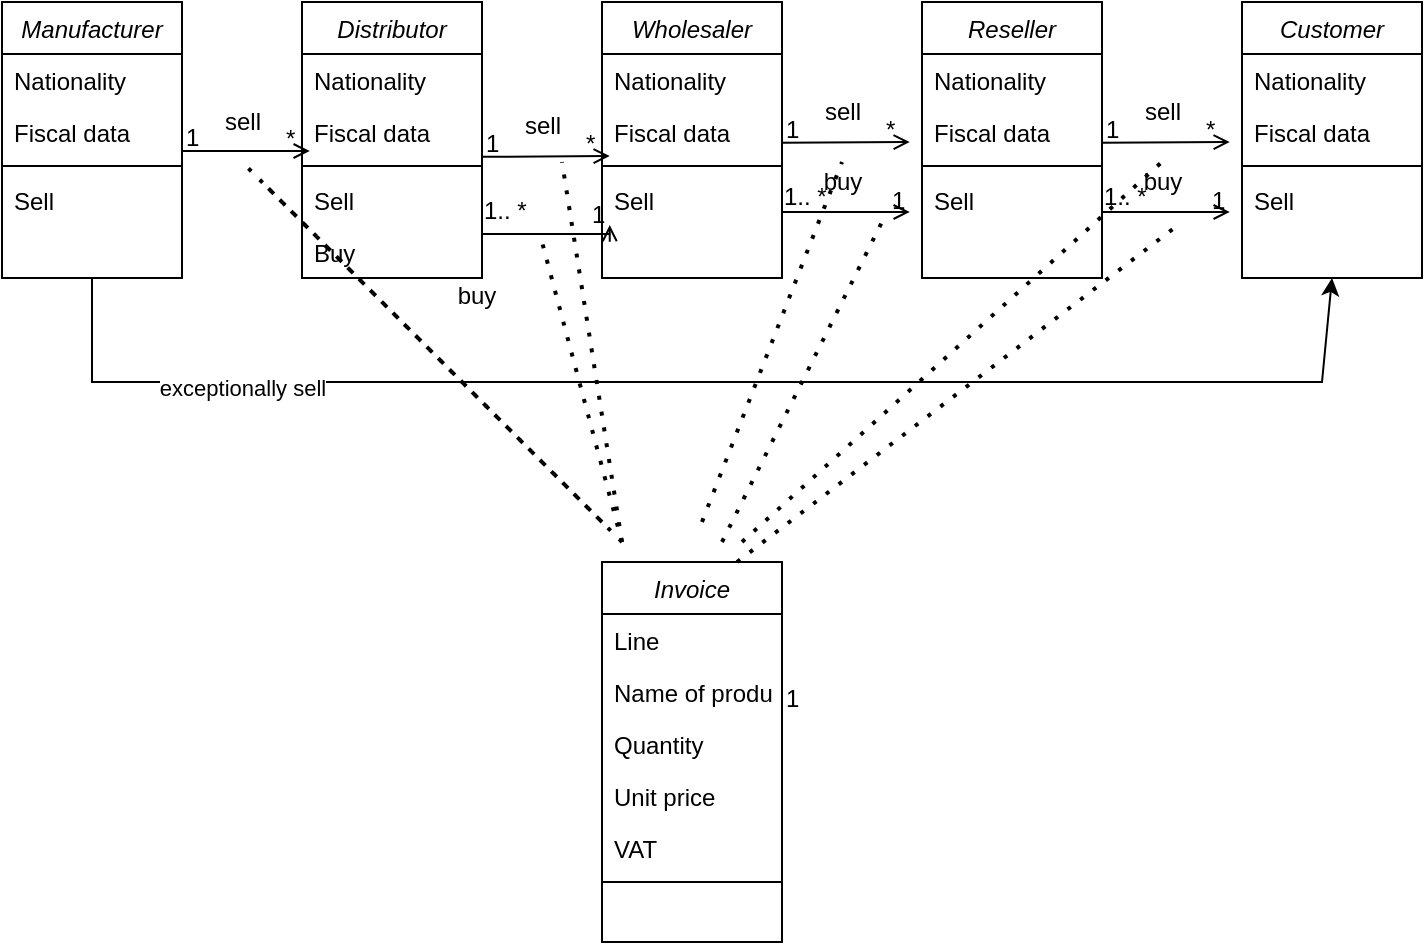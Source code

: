 <mxfile version="20.6.1" type="github">
  <diagram id="C5RBs43oDa-KdzZeNtuy" name="Page-1">
    <mxGraphModel dx="1278" dy="579" grid="1" gridSize="10" guides="1" tooltips="1" connect="1" arrows="1" fold="1" page="1" pageScale="1" pageWidth="827" pageHeight="1169" math="0" shadow="0">
      <root>
        <mxCell id="WIyWlLk6GJQsqaUBKTNV-0" />
        <mxCell id="WIyWlLk6GJQsqaUBKTNV-1" parent="WIyWlLk6GJQsqaUBKTNV-0" />
        <mxCell id="zkfFHV4jXpPFQw0GAbJ--0" value="Manufacturer" style="swimlane;fontStyle=2;align=center;verticalAlign=top;childLayout=stackLayout;horizontal=1;startSize=26;horizontalStack=0;resizeParent=1;resizeLast=0;collapsible=1;marginBottom=0;rounded=0;shadow=0;strokeWidth=1;" parent="WIyWlLk6GJQsqaUBKTNV-1" vertex="1">
          <mxGeometry x="40" y="130" width="90" height="138" as="geometry">
            <mxRectangle x="230" y="140" width="160" height="26" as="alternateBounds" />
          </mxGeometry>
        </mxCell>
        <mxCell id="zkfFHV4jXpPFQw0GAbJ--1" value="Nationality" style="text;align=left;verticalAlign=top;spacingLeft=4;spacingRight=4;overflow=hidden;rotatable=0;points=[[0,0.5],[1,0.5]];portConstraint=eastwest;" parent="zkfFHV4jXpPFQw0GAbJ--0" vertex="1">
          <mxGeometry y="26" width="90" height="26" as="geometry" />
        </mxCell>
        <mxCell id="zkfFHV4jXpPFQw0GAbJ--2" value="Fiscal data" style="text;align=left;verticalAlign=top;spacingLeft=4;spacingRight=4;overflow=hidden;rotatable=0;points=[[0,0.5],[1,0.5]];portConstraint=eastwest;rounded=0;shadow=0;html=0;" parent="zkfFHV4jXpPFQw0GAbJ--0" vertex="1">
          <mxGeometry y="52" width="90" height="26" as="geometry" />
        </mxCell>
        <mxCell id="zkfFHV4jXpPFQw0GAbJ--4" value="" style="line;html=1;strokeWidth=1;align=left;verticalAlign=middle;spacingTop=-1;spacingLeft=3;spacingRight=3;rotatable=0;labelPosition=right;points=[];portConstraint=eastwest;" parent="zkfFHV4jXpPFQw0GAbJ--0" vertex="1">
          <mxGeometry y="78" width="90" height="8" as="geometry" />
        </mxCell>
        <mxCell id="zkfFHV4jXpPFQw0GAbJ--5" value="Sell" style="text;align=left;verticalAlign=top;spacingLeft=4;spacingRight=4;overflow=hidden;rotatable=0;points=[[0,0.5],[1,0.5]];portConstraint=eastwest;" parent="zkfFHV4jXpPFQw0GAbJ--0" vertex="1">
          <mxGeometry y="86" width="90" height="26" as="geometry" />
        </mxCell>
        <mxCell id="zkfFHV4jXpPFQw0GAbJ--26" value="" style="endArrow=open;shadow=0;strokeWidth=1;rounded=0;endFill=1;edgeStyle=elbowEdgeStyle;elbow=vertical;entryX=0.043;entryY=0.869;entryDx=0;entryDy=0;entryPerimeter=0;" parent="WIyWlLk6GJQsqaUBKTNV-1" source="zkfFHV4jXpPFQw0GAbJ--0" target="7GwwyGA9GpcaLAOJipFX-40" edge="1">
          <mxGeometry x="0.5" y="41" relative="1" as="geometry">
            <mxPoint x="380" y="192" as="sourcePoint" />
            <mxPoint x="190.792" y="202.202" as="targetPoint" />
            <mxPoint x="-40" y="32" as="offset" />
            <Array as="points" />
          </mxGeometry>
        </mxCell>
        <mxCell id="zkfFHV4jXpPFQw0GAbJ--27" value="1" style="resizable=0;align=left;verticalAlign=bottom;labelBackgroundColor=none;fontSize=12;" parent="zkfFHV4jXpPFQw0GAbJ--26" connectable="0" vertex="1">
          <mxGeometry x="-1" relative="1" as="geometry">
            <mxPoint y="2" as="offset" />
          </mxGeometry>
        </mxCell>
        <mxCell id="zkfFHV4jXpPFQw0GAbJ--29" value="sell" style="text;html=1;resizable=0;points=[];;align=center;verticalAlign=middle;labelBackgroundColor=none;rounded=0;shadow=0;strokeWidth=1;fontSize=12;" parent="zkfFHV4jXpPFQw0GAbJ--26" vertex="1" connectable="0">
          <mxGeometry x="0.5" y="49" relative="1" as="geometry">
            <mxPoint x="-18" y="34" as="offset" />
          </mxGeometry>
        </mxCell>
        <mxCell id="7GwwyGA9GpcaLAOJipFX-23" value="Customer" style="swimlane;fontStyle=2;align=center;verticalAlign=top;childLayout=stackLayout;horizontal=1;startSize=26;horizontalStack=0;resizeParent=1;resizeLast=0;collapsible=1;marginBottom=0;rounded=0;shadow=0;strokeWidth=1;" vertex="1" parent="WIyWlLk6GJQsqaUBKTNV-1">
          <mxGeometry x="660" y="130" width="90" height="138" as="geometry">
            <mxRectangle x="230" y="140" width="160" height="26" as="alternateBounds" />
          </mxGeometry>
        </mxCell>
        <mxCell id="7GwwyGA9GpcaLAOJipFX-24" value="Nationality" style="text;align=left;verticalAlign=top;spacingLeft=4;spacingRight=4;overflow=hidden;rotatable=0;points=[[0,0.5],[1,0.5]];portConstraint=eastwest;" vertex="1" parent="7GwwyGA9GpcaLAOJipFX-23">
          <mxGeometry y="26" width="90" height="26" as="geometry" />
        </mxCell>
        <mxCell id="7GwwyGA9GpcaLAOJipFX-25" value="Fiscal data" style="text;align=left;verticalAlign=top;spacingLeft=4;spacingRight=4;overflow=hidden;rotatable=0;points=[[0,0.5],[1,0.5]];portConstraint=eastwest;rounded=0;shadow=0;html=0;" vertex="1" parent="7GwwyGA9GpcaLAOJipFX-23">
          <mxGeometry y="52" width="90" height="26" as="geometry" />
        </mxCell>
        <mxCell id="7GwwyGA9GpcaLAOJipFX-26" value="" style="line;html=1;strokeWidth=1;align=left;verticalAlign=middle;spacingTop=-1;spacingLeft=3;spacingRight=3;rotatable=0;labelPosition=right;points=[];portConstraint=eastwest;" vertex="1" parent="7GwwyGA9GpcaLAOJipFX-23">
          <mxGeometry y="78" width="90" height="8" as="geometry" />
        </mxCell>
        <mxCell id="7GwwyGA9GpcaLAOJipFX-27" value="Sell" style="text;align=left;verticalAlign=top;spacingLeft=4;spacingRight=4;overflow=hidden;rotatable=0;points=[[0,0.5],[1,0.5]];portConstraint=eastwest;" vertex="1" parent="7GwwyGA9GpcaLAOJipFX-23">
          <mxGeometry y="86" width="90" height="26" as="geometry" />
        </mxCell>
        <mxCell id="7GwwyGA9GpcaLAOJipFX-33" value="Reseller" style="swimlane;fontStyle=2;align=center;verticalAlign=top;childLayout=stackLayout;horizontal=1;startSize=26;horizontalStack=0;resizeParent=1;resizeLast=0;collapsible=1;marginBottom=0;rounded=0;shadow=0;strokeWidth=1;" vertex="1" parent="WIyWlLk6GJQsqaUBKTNV-1">
          <mxGeometry x="500" y="130" width="90" height="138" as="geometry">
            <mxRectangle x="230" y="140" width="160" height="26" as="alternateBounds" />
          </mxGeometry>
        </mxCell>
        <mxCell id="7GwwyGA9GpcaLAOJipFX-34" value="Nationality" style="text;align=left;verticalAlign=top;spacingLeft=4;spacingRight=4;overflow=hidden;rotatable=0;points=[[0,0.5],[1,0.5]];portConstraint=eastwest;" vertex="1" parent="7GwwyGA9GpcaLAOJipFX-33">
          <mxGeometry y="26" width="90" height="26" as="geometry" />
        </mxCell>
        <mxCell id="7GwwyGA9GpcaLAOJipFX-35" value="Fiscal data" style="text;align=left;verticalAlign=top;spacingLeft=4;spacingRight=4;overflow=hidden;rotatable=0;points=[[0,0.5],[1,0.5]];portConstraint=eastwest;rounded=0;shadow=0;html=0;" vertex="1" parent="7GwwyGA9GpcaLAOJipFX-33">
          <mxGeometry y="52" width="90" height="26" as="geometry" />
        </mxCell>
        <mxCell id="7GwwyGA9GpcaLAOJipFX-36" value="" style="line;html=1;strokeWidth=1;align=left;verticalAlign=middle;spacingTop=-1;spacingLeft=3;spacingRight=3;rotatable=0;labelPosition=right;points=[];portConstraint=eastwest;" vertex="1" parent="7GwwyGA9GpcaLAOJipFX-33">
          <mxGeometry y="78" width="90" height="8" as="geometry" />
        </mxCell>
        <mxCell id="7GwwyGA9GpcaLAOJipFX-37" value="Sell" style="text;align=left;verticalAlign=top;spacingLeft=4;spacingRight=4;overflow=hidden;rotatable=0;points=[[0,0.5],[1,0.5]];portConstraint=eastwest;" vertex="1" parent="7GwwyGA9GpcaLAOJipFX-33">
          <mxGeometry y="86" width="90" height="26" as="geometry" />
        </mxCell>
        <mxCell id="7GwwyGA9GpcaLAOJipFX-38" value="Distributor" style="swimlane;fontStyle=2;align=center;verticalAlign=top;childLayout=stackLayout;horizontal=1;startSize=26;horizontalStack=0;resizeParent=1;resizeLast=0;collapsible=1;marginBottom=0;rounded=0;shadow=0;strokeWidth=1;" vertex="1" parent="WIyWlLk6GJQsqaUBKTNV-1">
          <mxGeometry x="190" y="130" width="90" height="138" as="geometry">
            <mxRectangle x="230" y="140" width="160" height="26" as="alternateBounds" />
          </mxGeometry>
        </mxCell>
        <mxCell id="7GwwyGA9GpcaLAOJipFX-39" value="Nationality" style="text;align=left;verticalAlign=top;spacingLeft=4;spacingRight=4;overflow=hidden;rotatable=0;points=[[0,0.5],[1,0.5]];portConstraint=eastwest;" vertex="1" parent="7GwwyGA9GpcaLAOJipFX-38">
          <mxGeometry y="26" width="90" height="26" as="geometry" />
        </mxCell>
        <mxCell id="7GwwyGA9GpcaLAOJipFX-40" value="Fiscal data" style="text;align=left;verticalAlign=top;spacingLeft=4;spacingRight=4;overflow=hidden;rotatable=0;points=[[0,0.5],[1,0.5]];portConstraint=eastwest;rounded=0;shadow=0;html=0;" vertex="1" parent="7GwwyGA9GpcaLAOJipFX-38">
          <mxGeometry y="52" width="90" height="26" as="geometry" />
        </mxCell>
        <mxCell id="7GwwyGA9GpcaLAOJipFX-41" value="" style="line;html=1;strokeWidth=1;align=left;verticalAlign=middle;spacingTop=-1;spacingLeft=3;spacingRight=3;rotatable=0;labelPosition=right;points=[];portConstraint=eastwest;" vertex="1" parent="7GwwyGA9GpcaLAOJipFX-38">
          <mxGeometry y="78" width="90" height="8" as="geometry" />
        </mxCell>
        <mxCell id="7GwwyGA9GpcaLAOJipFX-42" value="Sell" style="text;align=left;verticalAlign=top;spacingLeft=4;spacingRight=4;overflow=hidden;rotatable=0;points=[[0,0.5],[1,0.5]];portConstraint=eastwest;" vertex="1" parent="7GwwyGA9GpcaLAOJipFX-38">
          <mxGeometry y="86" width="90" height="26" as="geometry" />
        </mxCell>
        <mxCell id="7GwwyGA9GpcaLAOJipFX-44" value="Buy" style="text;align=left;verticalAlign=top;spacingLeft=4;spacingRight=4;overflow=hidden;rotatable=0;points=[[0,0.5],[1,0.5]];portConstraint=eastwest;" vertex="1" parent="7GwwyGA9GpcaLAOJipFX-38">
          <mxGeometry y="112" width="90" height="26" as="geometry" />
        </mxCell>
        <mxCell id="7GwwyGA9GpcaLAOJipFX-45" value="*" style="resizable=0;align=left;verticalAlign=bottom;labelBackgroundColor=none;fontSize=12;" connectable="0" vertex="1" parent="WIyWlLk6GJQsqaUBKTNV-1">
          <mxGeometry x="180" y="207" as="geometry" />
        </mxCell>
        <mxCell id="7GwwyGA9GpcaLAOJipFX-51" value="" style="endArrow=open;shadow=0;strokeWidth=1;rounded=0;endFill=1;edgeStyle=elbowEdgeStyle;elbow=vertical;entryX=0.043;entryY=0.869;entryDx=0;entryDy=0;entryPerimeter=0;startArrow=none;" edge="1" parent="WIyWlLk6GJQsqaUBKTNV-1" source="7GwwyGA9GpcaLAOJipFX-28">
          <mxGeometry x="0.5" y="41" relative="1" as="geometry">
            <mxPoint x="280" y="242" as="sourcePoint" />
            <mxPoint x="343.87" y="241.594" as="targetPoint" />
            <mxPoint x="-40" y="32" as="offset" />
            <Array as="points" />
          </mxGeometry>
        </mxCell>
        <mxCell id="7GwwyGA9GpcaLAOJipFX-53" value="buy" style="text;html=1;resizable=0;points=[];;align=center;verticalAlign=middle;labelBackgroundColor=none;rounded=0;shadow=0;strokeWidth=1;fontSize=12;" vertex="1" connectable="0" parent="7GwwyGA9GpcaLAOJipFX-51">
          <mxGeometry x="0.5" y="49" relative="1" as="geometry">
            <mxPoint x="-18" y="34" as="offset" />
          </mxGeometry>
        </mxCell>
        <mxCell id="7GwwyGA9GpcaLAOJipFX-54" value="1   " style="resizable=0;align=left;verticalAlign=bottom;labelBackgroundColor=none;fontSize=12;" connectable="0" vertex="1" parent="WIyWlLk6GJQsqaUBKTNV-1">
          <mxGeometry x="330" y="244" as="geometry">
            <mxPoint x="3" y="1" as="offset" />
          </mxGeometry>
        </mxCell>
        <mxCell id="7GwwyGA9GpcaLAOJipFX-55" value="" style="endArrow=open;shadow=0;strokeWidth=1;rounded=0;endFill=1;edgeStyle=elbowEdgeStyle;elbow=vertical;entryX=0.043;entryY=0.869;entryDx=0;entryDy=0;entryPerimeter=0;" edge="1" parent="WIyWlLk6GJQsqaUBKTNV-1">
          <mxGeometry x="0.5" y="41" relative="1" as="geometry">
            <mxPoint x="280" y="207.41" as="sourcePoint" />
            <mxPoint x="343.87" y="207.004" as="targetPoint" />
            <mxPoint x="-40" y="32" as="offset" />
            <Array as="points" />
          </mxGeometry>
        </mxCell>
        <mxCell id="7GwwyGA9GpcaLAOJipFX-56" value="1" style="resizable=0;align=left;verticalAlign=bottom;labelBackgroundColor=none;fontSize=12;" connectable="0" vertex="1" parent="7GwwyGA9GpcaLAOJipFX-55">
          <mxGeometry x="-1" relative="1" as="geometry">
            <mxPoint y="2" as="offset" />
          </mxGeometry>
        </mxCell>
        <mxCell id="7GwwyGA9GpcaLAOJipFX-57" value="sell" style="text;html=1;resizable=0;points=[];;align=center;verticalAlign=middle;labelBackgroundColor=none;rounded=0;shadow=0;strokeWidth=1;fontSize=12;" vertex="1" connectable="0" parent="7GwwyGA9GpcaLAOJipFX-55">
          <mxGeometry x="0.5" y="49" relative="1" as="geometry">
            <mxPoint x="-18" y="34" as="offset" />
          </mxGeometry>
        </mxCell>
        <mxCell id="7GwwyGA9GpcaLAOJipFX-58" value="*" style="resizable=0;align=left;verticalAlign=bottom;labelBackgroundColor=none;fontSize=12;" connectable="0" vertex="1" parent="WIyWlLk6GJQsqaUBKTNV-1">
          <mxGeometry x="330" y="209.41" as="geometry" />
        </mxCell>
        <mxCell id="7GwwyGA9GpcaLAOJipFX-59" value="" style="endArrow=open;shadow=0;strokeWidth=1;rounded=0;endFill=1;edgeStyle=elbowEdgeStyle;elbow=vertical;entryX=0.043;entryY=0.869;entryDx=0;entryDy=0;entryPerimeter=0;" edge="1" parent="WIyWlLk6GJQsqaUBKTNV-1">
          <mxGeometry x="0.5" y="41" relative="1" as="geometry">
            <mxPoint x="430" y="235" as="sourcePoint" />
            <mxPoint x="493.87" y="234.594" as="targetPoint" />
            <mxPoint x="-40" y="32" as="offset" />
            <Array as="points" />
          </mxGeometry>
        </mxCell>
        <mxCell id="7GwwyGA9GpcaLAOJipFX-60" value="1.. *" style="resizable=0;align=left;verticalAlign=bottom;labelBackgroundColor=none;fontSize=12;" connectable="0" vertex="1" parent="7GwwyGA9GpcaLAOJipFX-59">
          <mxGeometry x="-1" relative="1" as="geometry">
            <mxPoint x="-1" y="1" as="offset" />
          </mxGeometry>
        </mxCell>
        <mxCell id="7GwwyGA9GpcaLAOJipFX-61" value="buy" style="text;html=1;resizable=0;points=[];;align=center;verticalAlign=middle;labelBackgroundColor=none;rounded=0;shadow=0;strokeWidth=1;fontSize=12;" vertex="1" connectable="0" parent="7GwwyGA9GpcaLAOJipFX-59">
          <mxGeometry x="0.5" y="49" relative="1" as="geometry">
            <mxPoint x="-18" y="34" as="offset" />
          </mxGeometry>
        </mxCell>
        <mxCell id="7GwwyGA9GpcaLAOJipFX-62" value="1   " style="resizable=0;align=left;verticalAlign=bottom;labelBackgroundColor=none;fontSize=12;" connectable="0" vertex="1" parent="WIyWlLk6GJQsqaUBKTNV-1">
          <mxGeometry x="480" y="237" as="geometry">
            <mxPoint x="3" y="1" as="offset" />
          </mxGeometry>
        </mxCell>
        <mxCell id="7GwwyGA9GpcaLAOJipFX-63" value="" style="endArrow=open;shadow=0;strokeWidth=1;rounded=0;endFill=1;edgeStyle=elbowEdgeStyle;elbow=vertical;entryX=0.043;entryY=0.869;entryDx=0;entryDy=0;entryPerimeter=0;" edge="1" parent="WIyWlLk6GJQsqaUBKTNV-1">
          <mxGeometry x="0.5" y="41" relative="1" as="geometry">
            <mxPoint x="430" y="200.41" as="sourcePoint" />
            <mxPoint x="493.87" y="200.004" as="targetPoint" />
            <mxPoint x="-40" y="32" as="offset" />
            <Array as="points" />
          </mxGeometry>
        </mxCell>
        <mxCell id="7GwwyGA9GpcaLAOJipFX-64" value="1" style="resizable=0;align=left;verticalAlign=bottom;labelBackgroundColor=none;fontSize=12;" connectable="0" vertex="1" parent="7GwwyGA9GpcaLAOJipFX-63">
          <mxGeometry x="-1" relative="1" as="geometry">
            <mxPoint y="2" as="offset" />
          </mxGeometry>
        </mxCell>
        <mxCell id="7GwwyGA9GpcaLAOJipFX-65" value="sell" style="text;html=1;resizable=0;points=[];;align=center;verticalAlign=middle;labelBackgroundColor=none;rounded=0;shadow=0;strokeWidth=1;fontSize=12;" vertex="1" connectable="0" parent="7GwwyGA9GpcaLAOJipFX-63">
          <mxGeometry x="0.5" y="49" relative="1" as="geometry">
            <mxPoint x="-18" y="34" as="offset" />
          </mxGeometry>
        </mxCell>
        <mxCell id="7GwwyGA9GpcaLAOJipFX-66" value="*" style="resizable=0;align=left;verticalAlign=bottom;labelBackgroundColor=none;fontSize=12;" connectable="0" vertex="1" parent="WIyWlLk6GJQsqaUBKTNV-1">
          <mxGeometry x="480" y="202.41" as="geometry" />
        </mxCell>
        <mxCell id="7GwwyGA9GpcaLAOJipFX-28" value="Wholesaler" style="swimlane;fontStyle=2;align=center;verticalAlign=top;childLayout=stackLayout;horizontal=1;startSize=26;horizontalStack=0;resizeParent=1;resizeLast=0;collapsible=1;marginBottom=0;rounded=0;shadow=0;strokeWidth=1;" vertex="1" parent="WIyWlLk6GJQsqaUBKTNV-1">
          <mxGeometry x="340" y="130" width="90" height="138" as="geometry">
            <mxRectangle x="230" y="140" width="160" height="26" as="alternateBounds" />
          </mxGeometry>
        </mxCell>
        <mxCell id="7GwwyGA9GpcaLAOJipFX-29" value="Nationality" style="text;align=left;verticalAlign=top;spacingLeft=4;spacingRight=4;overflow=hidden;rotatable=0;points=[[0,0.5],[1,0.5]];portConstraint=eastwest;" vertex="1" parent="7GwwyGA9GpcaLAOJipFX-28">
          <mxGeometry y="26" width="90" height="26" as="geometry" />
        </mxCell>
        <mxCell id="7GwwyGA9GpcaLAOJipFX-30" value="Fiscal data" style="text;align=left;verticalAlign=top;spacingLeft=4;spacingRight=4;overflow=hidden;rotatable=0;points=[[0,0.5],[1,0.5]];portConstraint=eastwest;rounded=0;shadow=0;html=0;" vertex="1" parent="7GwwyGA9GpcaLAOJipFX-28">
          <mxGeometry y="52" width="90" height="26" as="geometry" />
        </mxCell>
        <mxCell id="7GwwyGA9GpcaLAOJipFX-31" value="" style="line;html=1;strokeWidth=1;align=left;verticalAlign=middle;spacingTop=-1;spacingLeft=3;spacingRight=3;rotatable=0;labelPosition=right;points=[];portConstraint=eastwest;" vertex="1" parent="7GwwyGA9GpcaLAOJipFX-28">
          <mxGeometry y="78" width="90" height="8" as="geometry" />
        </mxCell>
        <mxCell id="7GwwyGA9GpcaLAOJipFX-32" value="Sell" style="text;align=left;verticalAlign=top;spacingLeft=4;spacingRight=4;overflow=hidden;rotatable=0;points=[[0,0.5],[1,0.5]];portConstraint=eastwest;" vertex="1" parent="7GwwyGA9GpcaLAOJipFX-28">
          <mxGeometry y="86" width="90" height="26" as="geometry" />
        </mxCell>
        <mxCell id="7GwwyGA9GpcaLAOJipFX-67" value="" style="endArrow=none;shadow=0;strokeWidth=1;rounded=0;endFill=1;edgeStyle=elbowEdgeStyle;elbow=vertical;entryX=0.043;entryY=0.869;entryDx=0;entryDy=0;entryPerimeter=0;" edge="1" parent="WIyWlLk6GJQsqaUBKTNV-1" target="7GwwyGA9GpcaLAOJipFX-28">
          <mxGeometry x="0.5" y="41" relative="1" as="geometry">
            <mxPoint x="280" y="242" as="sourcePoint" />
            <mxPoint x="343.87" y="241.594" as="targetPoint" />
            <mxPoint x="-40" y="32" as="offset" />
            <Array as="points" />
          </mxGeometry>
        </mxCell>
        <mxCell id="7GwwyGA9GpcaLAOJipFX-68" value="1.. *" style="resizable=0;align=left;verticalAlign=bottom;labelBackgroundColor=none;fontSize=12;" connectable="0" vertex="1" parent="7GwwyGA9GpcaLAOJipFX-67">
          <mxGeometry x="-1" relative="1" as="geometry">
            <mxPoint x="-1" y="1" as="offset" />
          </mxGeometry>
        </mxCell>
        <mxCell id="7GwwyGA9GpcaLAOJipFX-70" value="" style="endArrow=open;shadow=0;strokeWidth=1;rounded=0;endFill=1;edgeStyle=elbowEdgeStyle;elbow=vertical;entryX=0.043;entryY=0.869;entryDx=0;entryDy=0;entryPerimeter=0;" edge="1" parent="WIyWlLk6GJQsqaUBKTNV-1">
          <mxGeometry x="0.5" y="41" relative="1" as="geometry">
            <mxPoint x="590" y="235" as="sourcePoint" />
            <mxPoint x="653.87" y="234.594" as="targetPoint" />
            <mxPoint x="-40" y="32" as="offset" />
            <Array as="points" />
          </mxGeometry>
        </mxCell>
        <mxCell id="7GwwyGA9GpcaLAOJipFX-71" value="1.. *" style="resizable=0;align=left;verticalAlign=bottom;labelBackgroundColor=none;fontSize=12;" connectable="0" vertex="1" parent="7GwwyGA9GpcaLAOJipFX-70">
          <mxGeometry x="-1" relative="1" as="geometry">
            <mxPoint x="-1" y="1" as="offset" />
          </mxGeometry>
        </mxCell>
        <mxCell id="7GwwyGA9GpcaLAOJipFX-72" value="buy" style="text;html=1;resizable=0;points=[];;align=center;verticalAlign=middle;labelBackgroundColor=none;rounded=0;shadow=0;strokeWidth=1;fontSize=12;" vertex="1" connectable="0" parent="7GwwyGA9GpcaLAOJipFX-70">
          <mxGeometry x="0.5" y="49" relative="1" as="geometry">
            <mxPoint x="-18" y="34" as="offset" />
          </mxGeometry>
        </mxCell>
        <mxCell id="7GwwyGA9GpcaLAOJipFX-73" value="1   " style="resizable=0;align=left;verticalAlign=bottom;labelBackgroundColor=none;fontSize=12;" connectable="0" vertex="1" parent="WIyWlLk6GJQsqaUBKTNV-1">
          <mxGeometry x="640" y="237" as="geometry">
            <mxPoint x="3" y="1" as="offset" />
          </mxGeometry>
        </mxCell>
        <mxCell id="7GwwyGA9GpcaLAOJipFX-74" value="" style="endArrow=open;shadow=0;strokeWidth=1;rounded=0;endFill=1;edgeStyle=elbowEdgeStyle;elbow=vertical;entryX=0.043;entryY=0.869;entryDx=0;entryDy=0;entryPerimeter=0;" edge="1" parent="WIyWlLk6GJQsqaUBKTNV-1">
          <mxGeometry x="0.5" y="41" relative="1" as="geometry">
            <mxPoint x="590" y="200.41" as="sourcePoint" />
            <mxPoint x="653.87" y="200.004" as="targetPoint" />
            <mxPoint x="-40" y="32" as="offset" />
            <Array as="points" />
          </mxGeometry>
        </mxCell>
        <mxCell id="7GwwyGA9GpcaLAOJipFX-75" value="1" style="resizable=0;align=left;verticalAlign=bottom;labelBackgroundColor=none;fontSize=12;" connectable="0" vertex="1" parent="7GwwyGA9GpcaLAOJipFX-74">
          <mxGeometry x="-1" relative="1" as="geometry">
            <mxPoint y="2" as="offset" />
          </mxGeometry>
        </mxCell>
        <mxCell id="7GwwyGA9GpcaLAOJipFX-76" value="sell" style="text;html=1;resizable=0;points=[];;align=center;verticalAlign=middle;labelBackgroundColor=none;rounded=0;shadow=0;strokeWidth=1;fontSize=12;" vertex="1" connectable="0" parent="7GwwyGA9GpcaLAOJipFX-74">
          <mxGeometry x="0.5" y="49" relative="1" as="geometry">
            <mxPoint x="-18" y="34" as="offset" />
          </mxGeometry>
        </mxCell>
        <mxCell id="7GwwyGA9GpcaLAOJipFX-77" value="*" style="resizable=0;align=left;verticalAlign=bottom;labelBackgroundColor=none;fontSize=12;" connectable="0" vertex="1" parent="WIyWlLk6GJQsqaUBKTNV-1">
          <mxGeometry x="640" y="202.41" as="geometry" />
        </mxCell>
        <mxCell id="7GwwyGA9GpcaLAOJipFX-78" value="" style="endArrow=classic;html=1;rounded=0;exitX=0.5;exitY=1;exitDx=0;exitDy=0;entryX=0.5;entryY=1;entryDx=0;entryDy=0;" edge="1" parent="WIyWlLk6GJQsqaUBKTNV-1" source="zkfFHV4jXpPFQw0GAbJ--0" target="7GwwyGA9GpcaLAOJipFX-23">
          <mxGeometry width="50" height="50" relative="1" as="geometry">
            <mxPoint x="280" y="370" as="sourcePoint" />
            <mxPoint x="330" y="320" as="targetPoint" />
            <Array as="points">
              <mxPoint x="85" y="320" />
              <mxPoint x="700" y="320" />
            </Array>
          </mxGeometry>
        </mxCell>
        <mxCell id="7GwwyGA9GpcaLAOJipFX-79" value="exceptionally sell" style="edgeLabel;html=1;align=center;verticalAlign=middle;resizable=0;points=[];" vertex="1" connectable="0" parent="7GwwyGA9GpcaLAOJipFX-78">
          <mxGeometry x="-0.65" y="-3" relative="1" as="geometry">
            <mxPoint x="1" as="offset" />
          </mxGeometry>
        </mxCell>
        <mxCell id="7GwwyGA9GpcaLAOJipFX-80" value="Invoice" style="swimlane;fontStyle=2;align=center;verticalAlign=top;childLayout=stackLayout;horizontal=1;startSize=26;horizontalStack=0;resizeParent=1;resizeLast=0;collapsible=1;marginBottom=0;rounded=0;shadow=0;strokeWidth=1;" vertex="1" parent="WIyWlLk6GJQsqaUBKTNV-1">
          <mxGeometry x="340" y="410" width="90" height="190" as="geometry">
            <mxRectangle x="230" y="140" width="160" height="26" as="alternateBounds" />
          </mxGeometry>
        </mxCell>
        <mxCell id="7GwwyGA9GpcaLAOJipFX-81" value="Line" style="text;align=left;verticalAlign=top;spacingLeft=4;spacingRight=4;overflow=hidden;rotatable=0;points=[[0,0.5],[1,0.5]];portConstraint=eastwest;" vertex="1" parent="7GwwyGA9GpcaLAOJipFX-80">
          <mxGeometry y="26" width="90" height="26" as="geometry" />
        </mxCell>
        <mxCell id="7GwwyGA9GpcaLAOJipFX-86" value="Name of product" style="text;align=left;verticalAlign=top;spacingLeft=4;spacingRight=4;overflow=hidden;rotatable=0;points=[[0,0.5],[1,0.5]];portConstraint=eastwest;rounded=0;shadow=0;html=0;" vertex="1" parent="7GwwyGA9GpcaLAOJipFX-80">
          <mxGeometry y="52" width="90" height="26" as="geometry" />
        </mxCell>
        <mxCell id="7GwwyGA9GpcaLAOJipFX-87" value="Quantity" style="text;align=left;verticalAlign=top;spacingLeft=4;spacingRight=4;overflow=hidden;rotatable=0;points=[[0,0.5],[1,0.5]];portConstraint=eastwest;rounded=0;shadow=0;html=0;" vertex="1" parent="7GwwyGA9GpcaLAOJipFX-80">
          <mxGeometry y="78" width="90" height="26" as="geometry" />
        </mxCell>
        <mxCell id="7GwwyGA9GpcaLAOJipFX-88" value="Unit price" style="text;align=left;verticalAlign=top;spacingLeft=4;spacingRight=4;overflow=hidden;rotatable=0;points=[[0,0.5],[1,0.5]];portConstraint=eastwest;rounded=0;shadow=0;html=0;" vertex="1" parent="7GwwyGA9GpcaLAOJipFX-80">
          <mxGeometry y="104" width="90" height="26" as="geometry" />
        </mxCell>
        <mxCell id="7GwwyGA9GpcaLAOJipFX-82" value="VAT" style="text;align=left;verticalAlign=top;spacingLeft=4;spacingRight=4;overflow=hidden;rotatable=0;points=[[0,0.5],[1,0.5]];portConstraint=eastwest;rounded=0;shadow=0;html=0;" vertex="1" parent="7GwwyGA9GpcaLAOJipFX-80">
          <mxGeometry y="130" width="90" height="26" as="geometry" />
        </mxCell>
        <mxCell id="7GwwyGA9GpcaLAOJipFX-83" value="" style="line;html=1;strokeWidth=1;align=left;verticalAlign=middle;spacingTop=-1;spacingLeft=3;spacingRight=3;rotatable=0;labelPosition=right;points=[];portConstraint=eastwest;" vertex="1" parent="7GwwyGA9GpcaLAOJipFX-80">
          <mxGeometry y="156" width="90" height="8" as="geometry" />
        </mxCell>
        <mxCell id="7GwwyGA9GpcaLAOJipFX-85" value="1" style="resizable=0;align=left;verticalAlign=bottom;labelBackgroundColor=none;fontSize=12;" connectable="0" vertex="1" parent="WIyWlLk6GJQsqaUBKTNV-1">
          <mxGeometry x="430" y="487" as="geometry" />
        </mxCell>
        <mxCell id="7GwwyGA9GpcaLAOJipFX-89" value="" style="endArrow=none;dashed=1;html=1;dashPattern=1 3;strokeWidth=2;rounded=0;" edge="1" parent="WIyWlLk6GJQsqaUBKTNV-1">
          <mxGeometry width="50" height="50" relative="1" as="geometry">
            <mxPoint x="340" y="390" as="sourcePoint" />
            <mxPoint x="160" y="210" as="targetPoint" />
          </mxGeometry>
        </mxCell>
        <mxCell id="7GwwyGA9GpcaLAOJipFX-90" value="" style="endArrow=none;dashed=1;html=1;dashPattern=1 3;strokeWidth=2;rounded=0;" edge="1" parent="WIyWlLk6GJQsqaUBKTNV-1">
          <mxGeometry width="50" height="50" relative="1" as="geometry">
            <mxPoint x="350" y="400" as="sourcePoint" />
            <mxPoint x="170" y="220" as="targetPoint" />
          </mxGeometry>
        </mxCell>
        <mxCell id="7GwwyGA9GpcaLAOJipFX-93" value="" style="endArrow=none;dashed=1;html=1;dashPattern=1 3;strokeWidth=2;rounded=0;" edge="1" parent="WIyWlLk6GJQsqaUBKTNV-1">
          <mxGeometry width="50" height="50" relative="1" as="geometry">
            <mxPoint x="350" y="400" as="sourcePoint" />
            <mxPoint x="320" y="210" as="targetPoint" />
          </mxGeometry>
        </mxCell>
        <mxCell id="7GwwyGA9GpcaLAOJipFX-94" value="" style="endArrow=none;dashed=1;html=1;dashPattern=1 3;strokeWidth=2;rounded=0;" edge="1" parent="WIyWlLk6GJQsqaUBKTNV-1">
          <mxGeometry width="50" height="50" relative="1" as="geometry">
            <mxPoint x="350" y="400" as="sourcePoint" />
            <mxPoint x="310" y="250" as="targetPoint" />
          </mxGeometry>
        </mxCell>
        <mxCell id="7GwwyGA9GpcaLAOJipFX-95" value="" style="endArrow=none;dashed=1;html=1;dashPattern=1 3;strokeWidth=2;rounded=0;" edge="1" parent="WIyWlLk6GJQsqaUBKTNV-1">
          <mxGeometry width="50" height="50" relative="1" as="geometry">
            <mxPoint x="390" y="390" as="sourcePoint" />
            <mxPoint x="460" y="210" as="targetPoint" />
          </mxGeometry>
        </mxCell>
        <mxCell id="7GwwyGA9GpcaLAOJipFX-96" value="" style="endArrow=none;dashed=1;html=1;dashPattern=1 3;strokeWidth=2;rounded=0;" edge="1" parent="WIyWlLk6GJQsqaUBKTNV-1">
          <mxGeometry width="50" height="50" relative="1" as="geometry">
            <mxPoint x="400" y="400" as="sourcePoint" />
            <mxPoint x="480" y="240" as="targetPoint" />
          </mxGeometry>
        </mxCell>
        <mxCell id="7GwwyGA9GpcaLAOJipFX-97" value="" style="endArrow=none;dashed=1;html=1;dashPattern=1 3;strokeWidth=2;rounded=0;" edge="1" parent="WIyWlLk6GJQsqaUBKTNV-1">
          <mxGeometry width="50" height="50" relative="1" as="geometry">
            <mxPoint x="410" y="400" as="sourcePoint" />
            <mxPoint x="620" y="210" as="targetPoint" />
          </mxGeometry>
        </mxCell>
        <mxCell id="7GwwyGA9GpcaLAOJipFX-98" value="" style="endArrow=none;dashed=1;html=1;dashPattern=1 3;strokeWidth=2;rounded=0;exitX=0.75;exitY=0;exitDx=0;exitDy=0;" edge="1" parent="WIyWlLk6GJQsqaUBKTNV-1" source="7GwwyGA9GpcaLAOJipFX-80">
          <mxGeometry width="50" height="50" relative="1" as="geometry">
            <mxPoint x="430" y="320" as="sourcePoint" />
            <mxPoint x="630" y="240" as="targetPoint" />
          </mxGeometry>
        </mxCell>
      </root>
    </mxGraphModel>
  </diagram>
</mxfile>
